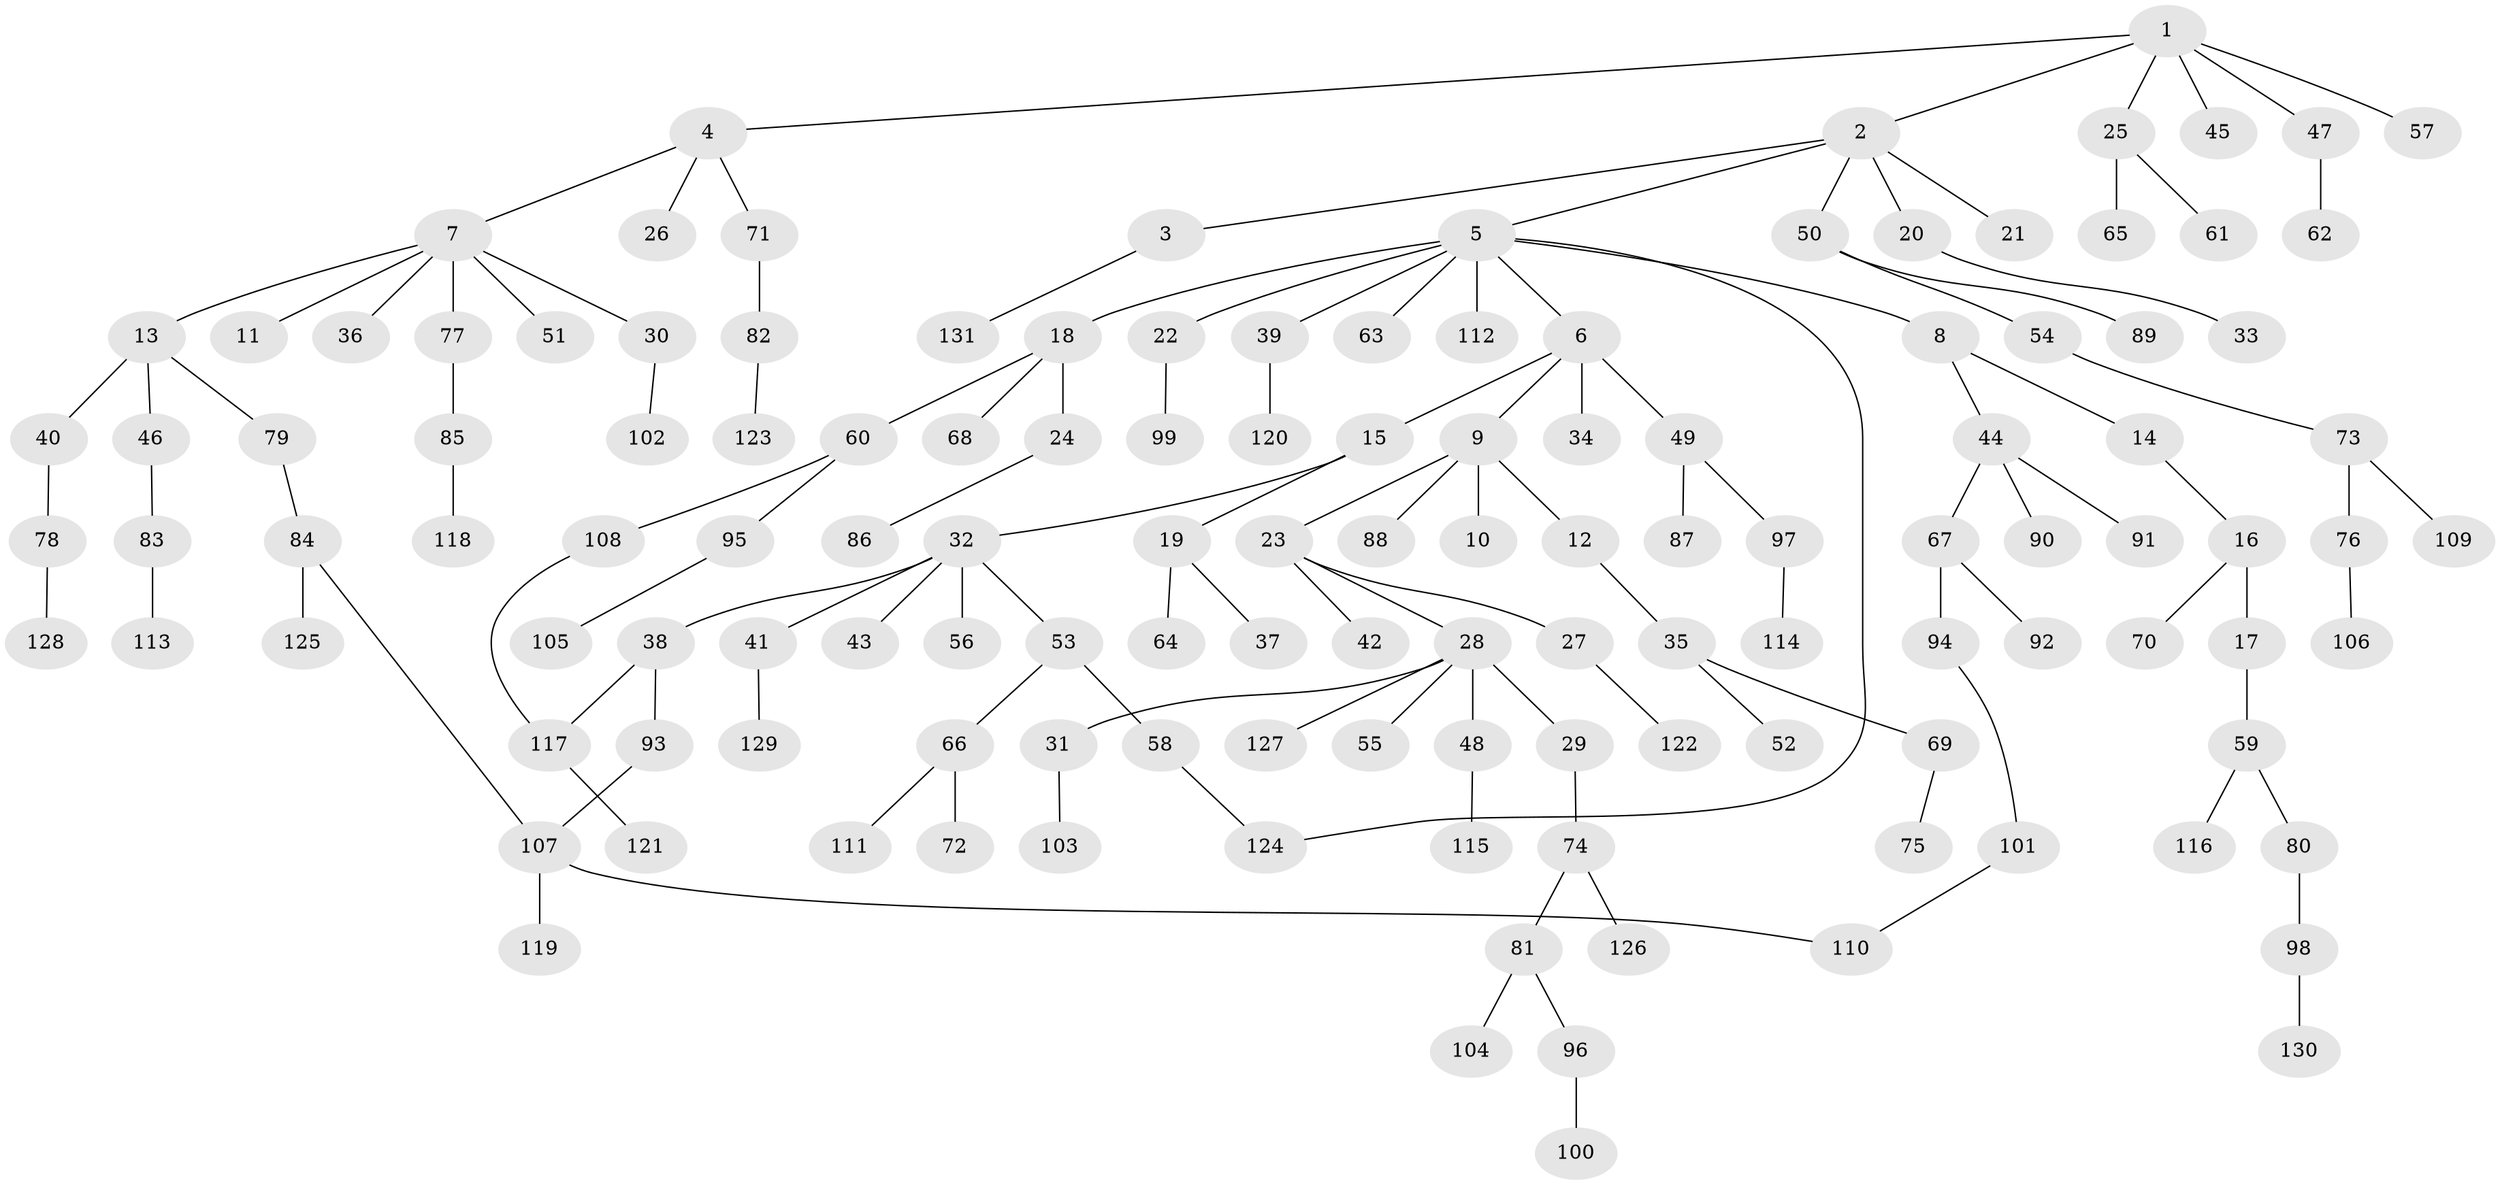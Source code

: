 // Generated by graph-tools (version 1.1) at 2025/49/03/09/25 03:49:19]
// undirected, 131 vertices, 134 edges
graph export_dot {
graph [start="1"]
  node [color=gray90,style=filled];
  1;
  2;
  3;
  4;
  5;
  6;
  7;
  8;
  9;
  10;
  11;
  12;
  13;
  14;
  15;
  16;
  17;
  18;
  19;
  20;
  21;
  22;
  23;
  24;
  25;
  26;
  27;
  28;
  29;
  30;
  31;
  32;
  33;
  34;
  35;
  36;
  37;
  38;
  39;
  40;
  41;
  42;
  43;
  44;
  45;
  46;
  47;
  48;
  49;
  50;
  51;
  52;
  53;
  54;
  55;
  56;
  57;
  58;
  59;
  60;
  61;
  62;
  63;
  64;
  65;
  66;
  67;
  68;
  69;
  70;
  71;
  72;
  73;
  74;
  75;
  76;
  77;
  78;
  79;
  80;
  81;
  82;
  83;
  84;
  85;
  86;
  87;
  88;
  89;
  90;
  91;
  92;
  93;
  94;
  95;
  96;
  97;
  98;
  99;
  100;
  101;
  102;
  103;
  104;
  105;
  106;
  107;
  108;
  109;
  110;
  111;
  112;
  113;
  114;
  115;
  116;
  117;
  118;
  119;
  120;
  121;
  122;
  123;
  124;
  125;
  126;
  127;
  128;
  129;
  130;
  131;
  1 -- 2;
  1 -- 4;
  1 -- 25;
  1 -- 45;
  1 -- 47;
  1 -- 57;
  2 -- 3;
  2 -- 5;
  2 -- 20;
  2 -- 21;
  2 -- 50;
  3 -- 131;
  4 -- 7;
  4 -- 26;
  4 -- 71;
  5 -- 6;
  5 -- 8;
  5 -- 18;
  5 -- 22;
  5 -- 39;
  5 -- 63;
  5 -- 112;
  5 -- 124;
  6 -- 9;
  6 -- 15;
  6 -- 34;
  6 -- 49;
  7 -- 11;
  7 -- 13;
  7 -- 30;
  7 -- 36;
  7 -- 51;
  7 -- 77;
  8 -- 14;
  8 -- 44;
  9 -- 10;
  9 -- 12;
  9 -- 23;
  9 -- 88;
  12 -- 35;
  13 -- 40;
  13 -- 46;
  13 -- 79;
  14 -- 16;
  15 -- 19;
  15 -- 32;
  16 -- 17;
  16 -- 70;
  17 -- 59;
  18 -- 24;
  18 -- 60;
  18 -- 68;
  19 -- 37;
  19 -- 64;
  20 -- 33;
  22 -- 99;
  23 -- 27;
  23 -- 28;
  23 -- 42;
  24 -- 86;
  25 -- 61;
  25 -- 65;
  27 -- 122;
  28 -- 29;
  28 -- 31;
  28 -- 48;
  28 -- 55;
  28 -- 127;
  29 -- 74;
  30 -- 102;
  31 -- 103;
  32 -- 38;
  32 -- 41;
  32 -- 43;
  32 -- 53;
  32 -- 56;
  35 -- 52;
  35 -- 69;
  38 -- 93;
  38 -- 117;
  39 -- 120;
  40 -- 78;
  41 -- 129;
  44 -- 67;
  44 -- 90;
  44 -- 91;
  46 -- 83;
  47 -- 62;
  48 -- 115;
  49 -- 87;
  49 -- 97;
  50 -- 54;
  50 -- 89;
  53 -- 58;
  53 -- 66;
  54 -- 73;
  58 -- 124;
  59 -- 80;
  59 -- 116;
  60 -- 95;
  60 -- 108;
  66 -- 72;
  66 -- 111;
  67 -- 92;
  67 -- 94;
  69 -- 75;
  71 -- 82;
  73 -- 76;
  73 -- 109;
  74 -- 81;
  74 -- 126;
  76 -- 106;
  77 -- 85;
  78 -- 128;
  79 -- 84;
  80 -- 98;
  81 -- 96;
  81 -- 104;
  82 -- 123;
  83 -- 113;
  84 -- 125;
  84 -- 107;
  85 -- 118;
  93 -- 107;
  94 -- 101;
  95 -- 105;
  96 -- 100;
  97 -- 114;
  98 -- 130;
  101 -- 110;
  107 -- 110;
  107 -- 119;
  108 -- 117;
  117 -- 121;
}
